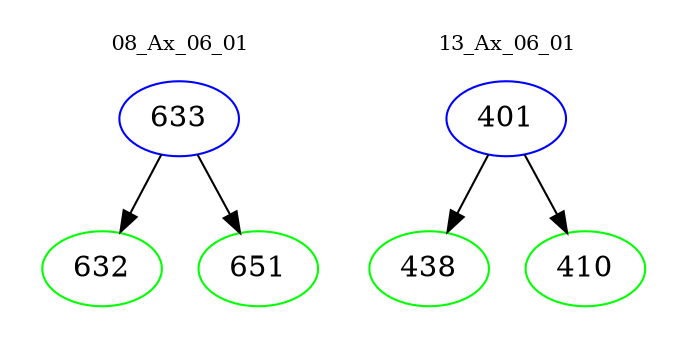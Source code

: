 digraph{
subgraph cluster_0 {
color = white
label = "08_Ax_06_01";
fontsize=10;
T0_633 [label="633", color="blue"]
T0_633 -> T0_632 [color="black"]
T0_632 [label="632", color="green"]
T0_633 -> T0_651 [color="black"]
T0_651 [label="651", color="green"]
}
subgraph cluster_1 {
color = white
label = "13_Ax_06_01";
fontsize=10;
T1_401 [label="401", color="blue"]
T1_401 -> T1_438 [color="black"]
T1_438 [label="438", color="green"]
T1_401 -> T1_410 [color="black"]
T1_410 [label="410", color="green"]
}
}
